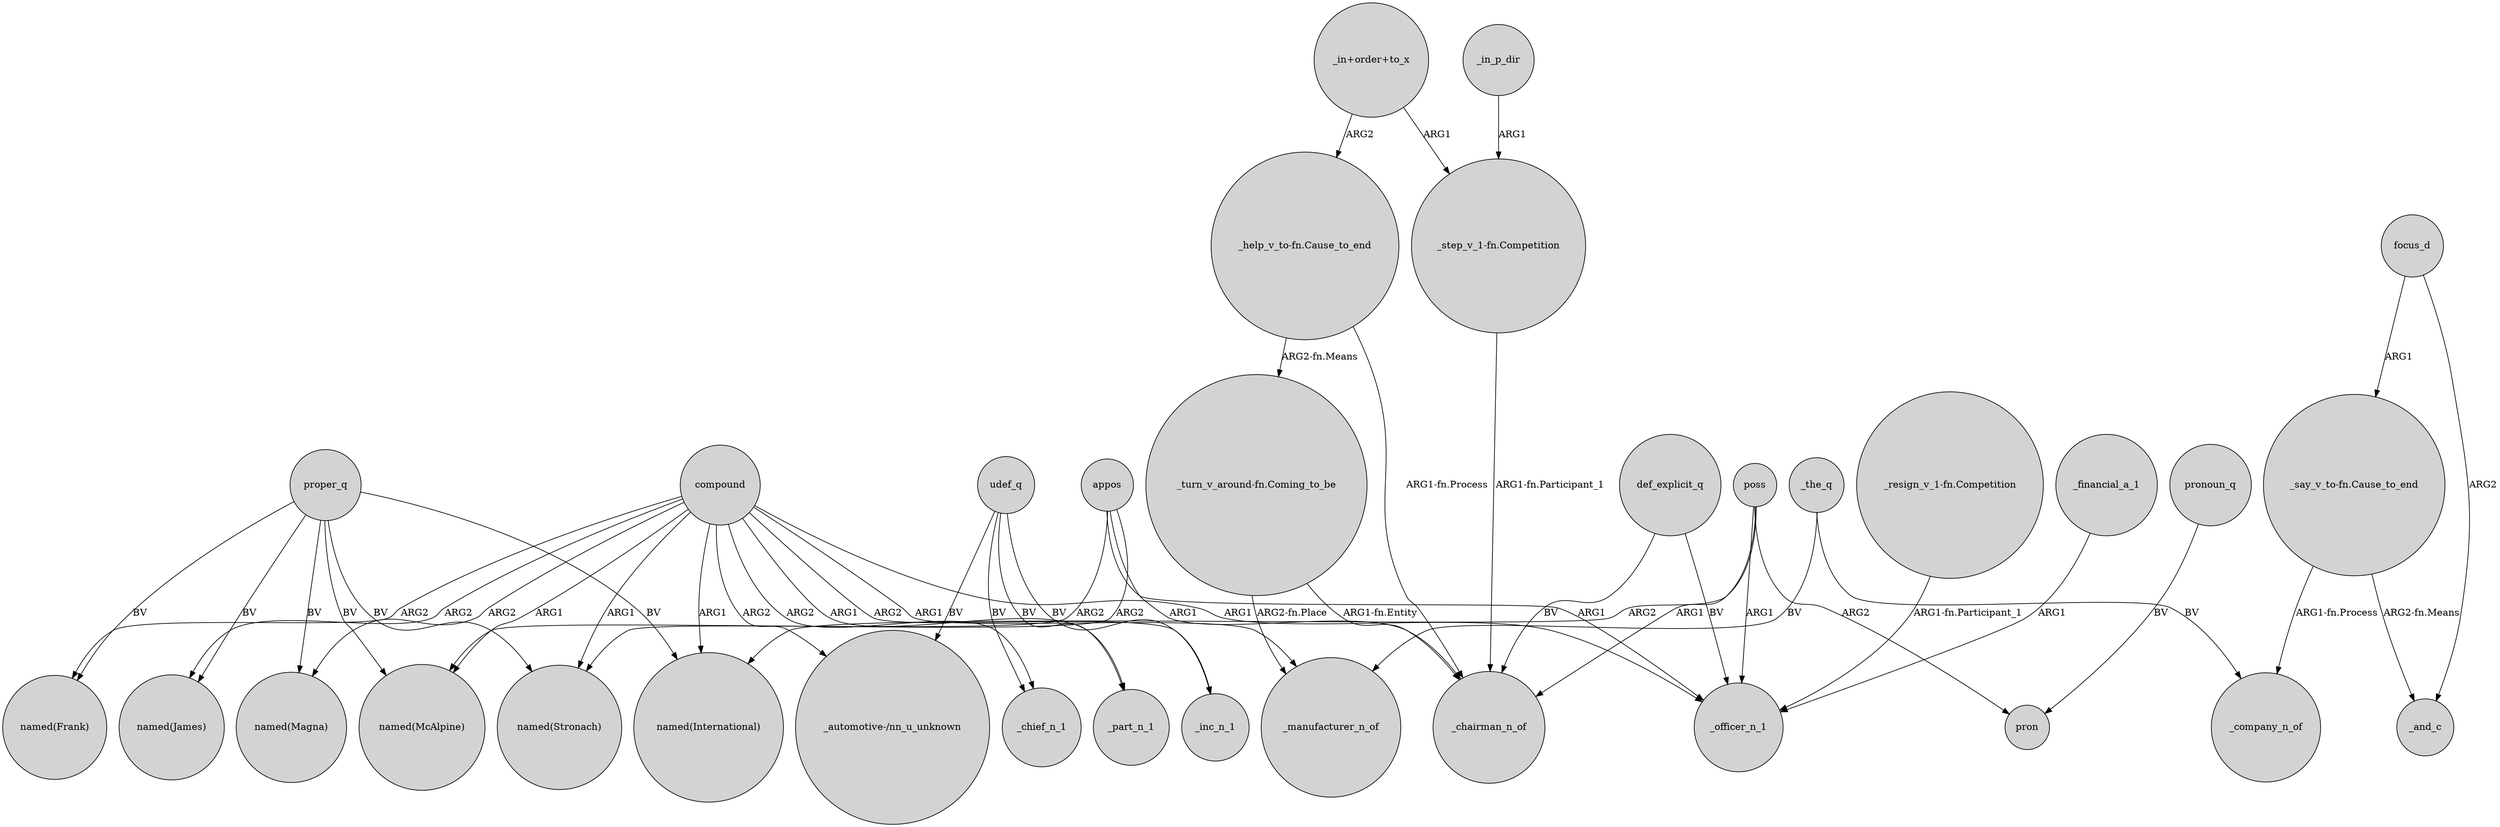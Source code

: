 digraph {
	node [shape=circle style=filled]
	proper_q -> "named(McAlpine)" [label=BV]
	compound -> "_automotive-/nn_u_unknown" [label=ARG2]
	proper_q -> "named(Stronach)" [label=BV]
	proper_q -> "named(James)" [label=BV]
	"_in+order+to_x" -> "_step_v_1-fn.Competition" [label=ARG1]
	compound -> "named(Magna)" [label=ARG2]
	"_say_v_to-fn.Cause_to_end" -> _company_n_of [label="ARG1-fn.Process"]
	compound -> _chief_n_1 [label=ARG2]
	poss -> "named(International)" [label=ARG2]
	compound -> "named(International)" [label=ARG1]
	compound -> _officer_n_1 [label=ARG1]
	def_explicit_q -> _chairman_n_of [label=BV]
	poss -> _chairman_n_of [label=ARG1]
	compound -> _part_n_1 [label=ARG1]
	appos -> "named(McAlpine)" [label=ARG2]
	compound -> _manufacturer_n_of [label=ARG1]
	def_explicit_q -> _officer_n_1 [label=BV]
	appos -> "named(Stronach)" [label=ARG2]
	focus_d -> _and_c [label=ARG2]
	"_turn_v_around-fn.Coming_to_be" -> _manufacturer_n_of [label="ARG2-fn.Place"]
	compound -> _inc_n_1 [label=ARG2]
	compound -> "named(Stronach)" [label=ARG1]
	udef_q -> "_automotive-/nn_u_unknown" [label=BV]
	"_resign_v_1-fn.Competition" -> _officer_n_1 [label="ARG1-fn.Participant_1"]
	focus_d -> "_say_v_to-fn.Cause_to_end" [label=ARG1]
	poss -> pron [label=ARG2]
	"_in+order+to_x" -> "_help_v_to-fn.Cause_to_end" [label=ARG2]
	_in_p_dir -> "_step_v_1-fn.Competition" [label=ARG1]
	compound -> "named(James)" [label=ARG2]
	udef_q -> _chief_n_1 [label=BV]
	"_turn_v_around-fn.Coming_to_be" -> _chairman_n_of [label="ARG1-fn.Entity"]
	udef_q -> _inc_n_1 [label=BV]
	appos -> _officer_n_1 [label=ARG1]
	proper_q -> "named(Magna)" [label=BV]
	"_say_v_to-fn.Cause_to_end" -> _and_c [label="ARG2-fn.Means"]
	appos -> _chairman_n_of [label=ARG1]
	pronoun_q -> pron [label=BV]
	"_help_v_to-fn.Cause_to_end" -> "_turn_v_around-fn.Coming_to_be" [label="ARG2-fn.Means"]
	"_step_v_1-fn.Competition" -> _chairman_n_of [label="ARG1-fn.Participant_1"]
	udef_q -> _part_n_1 [label=BV]
	_financial_a_1 -> _officer_n_1 [label=ARG1]
	"_help_v_to-fn.Cause_to_end" -> _chairman_n_of [label="ARG1-fn.Process"]
	compound -> "named(Frank)" [label=ARG2]
	proper_q -> "named(Frank)" [label=BV]
	_the_q -> _manufacturer_n_of [label=BV]
	proper_q -> "named(International)" [label=BV]
	compound -> "named(McAlpine)" [label=ARG1]
	_the_q -> _company_n_of [label=BV]
	poss -> _officer_n_1 [label=ARG1]
}
